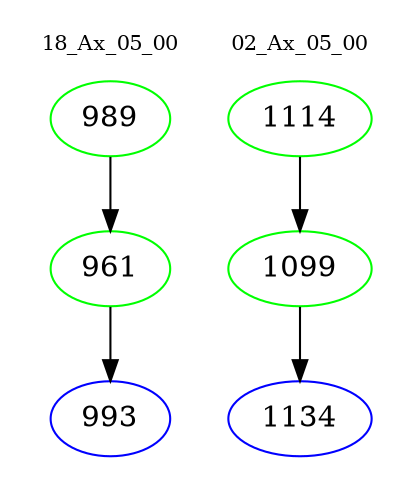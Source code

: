 digraph{
subgraph cluster_0 {
color = white
label = "18_Ax_05_00";
fontsize=10;
T0_989 [label="989", color="green"]
T0_989 -> T0_961 [color="black"]
T0_961 [label="961", color="green"]
T0_961 -> T0_993 [color="black"]
T0_993 [label="993", color="blue"]
}
subgraph cluster_1 {
color = white
label = "02_Ax_05_00";
fontsize=10;
T1_1114 [label="1114", color="green"]
T1_1114 -> T1_1099 [color="black"]
T1_1099 [label="1099", color="green"]
T1_1099 -> T1_1134 [color="black"]
T1_1134 [label="1134", color="blue"]
}
}
